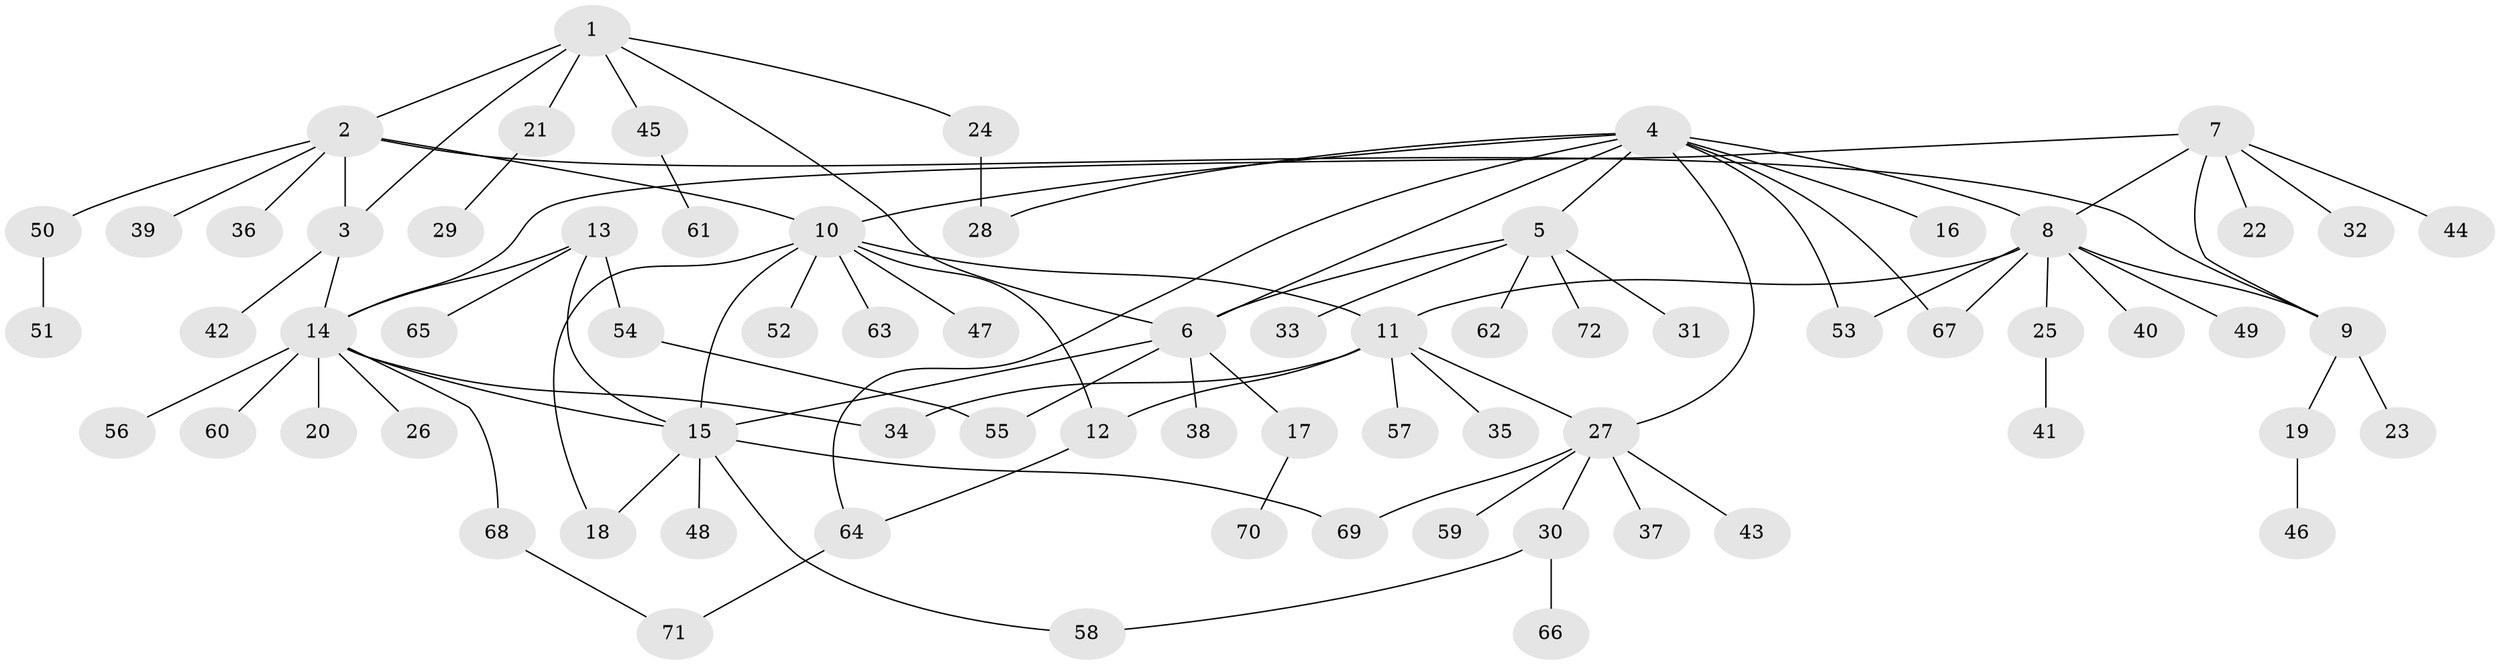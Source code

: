 // coarse degree distribution, {6: 0.047619047619047616, 10: 0.047619047619047616, 5: 0.047619047619047616, 4: 0.047619047619047616, 3: 0.047619047619047616, 8: 0.047619047619047616, 1: 0.6666666666666666, 2: 0.047619047619047616}
// Generated by graph-tools (version 1.1) at 2025/19/03/04/25 18:19:31]
// undirected, 72 vertices, 93 edges
graph export_dot {
graph [start="1"]
  node [color=gray90,style=filled];
  1;
  2;
  3;
  4;
  5;
  6;
  7;
  8;
  9;
  10;
  11;
  12;
  13;
  14;
  15;
  16;
  17;
  18;
  19;
  20;
  21;
  22;
  23;
  24;
  25;
  26;
  27;
  28;
  29;
  30;
  31;
  32;
  33;
  34;
  35;
  36;
  37;
  38;
  39;
  40;
  41;
  42;
  43;
  44;
  45;
  46;
  47;
  48;
  49;
  50;
  51;
  52;
  53;
  54;
  55;
  56;
  57;
  58;
  59;
  60;
  61;
  62;
  63;
  64;
  65;
  66;
  67;
  68;
  69;
  70;
  71;
  72;
  1 -- 2;
  1 -- 3;
  1 -- 6;
  1 -- 21;
  1 -- 24;
  1 -- 45;
  2 -- 3;
  2 -- 9;
  2 -- 10;
  2 -- 36;
  2 -- 39;
  2 -- 50;
  3 -- 14;
  3 -- 42;
  4 -- 5;
  4 -- 6;
  4 -- 8;
  4 -- 10;
  4 -- 16;
  4 -- 27;
  4 -- 28;
  4 -- 53;
  4 -- 64;
  4 -- 67;
  5 -- 6;
  5 -- 31;
  5 -- 33;
  5 -- 62;
  5 -- 72;
  6 -- 15;
  6 -- 17;
  6 -- 38;
  6 -- 55;
  7 -- 8;
  7 -- 9;
  7 -- 14;
  7 -- 22;
  7 -- 32;
  7 -- 44;
  8 -- 9;
  8 -- 11;
  8 -- 25;
  8 -- 40;
  8 -- 49;
  8 -- 53;
  8 -- 67;
  9 -- 19;
  9 -- 23;
  10 -- 11;
  10 -- 12;
  10 -- 15;
  10 -- 18;
  10 -- 47;
  10 -- 52;
  10 -- 63;
  11 -- 12;
  11 -- 27;
  11 -- 34;
  11 -- 35;
  11 -- 57;
  12 -- 64;
  13 -- 14;
  13 -- 15;
  13 -- 54;
  13 -- 65;
  14 -- 15;
  14 -- 20;
  14 -- 26;
  14 -- 34;
  14 -- 56;
  14 -- 60;
  14 -- 68;
  15 -- 18;
  15 -- 48;
  15 -- 58;
  15 -- 69;
  17 -- 70;
  19 -- 46;
  21 -- 29;
  24 -- 28;
  25 -- 41;
  27 -- 30;
  27 -- 37;
  27 -- 43;
  27 -- 59;
  27 -- 69;
  30 -- 58;
  30 -- 66;
  45 -- 61;
  50 -- 51;
  54 -- 55;
  64 -- 71;
  68 -- 71;
}
